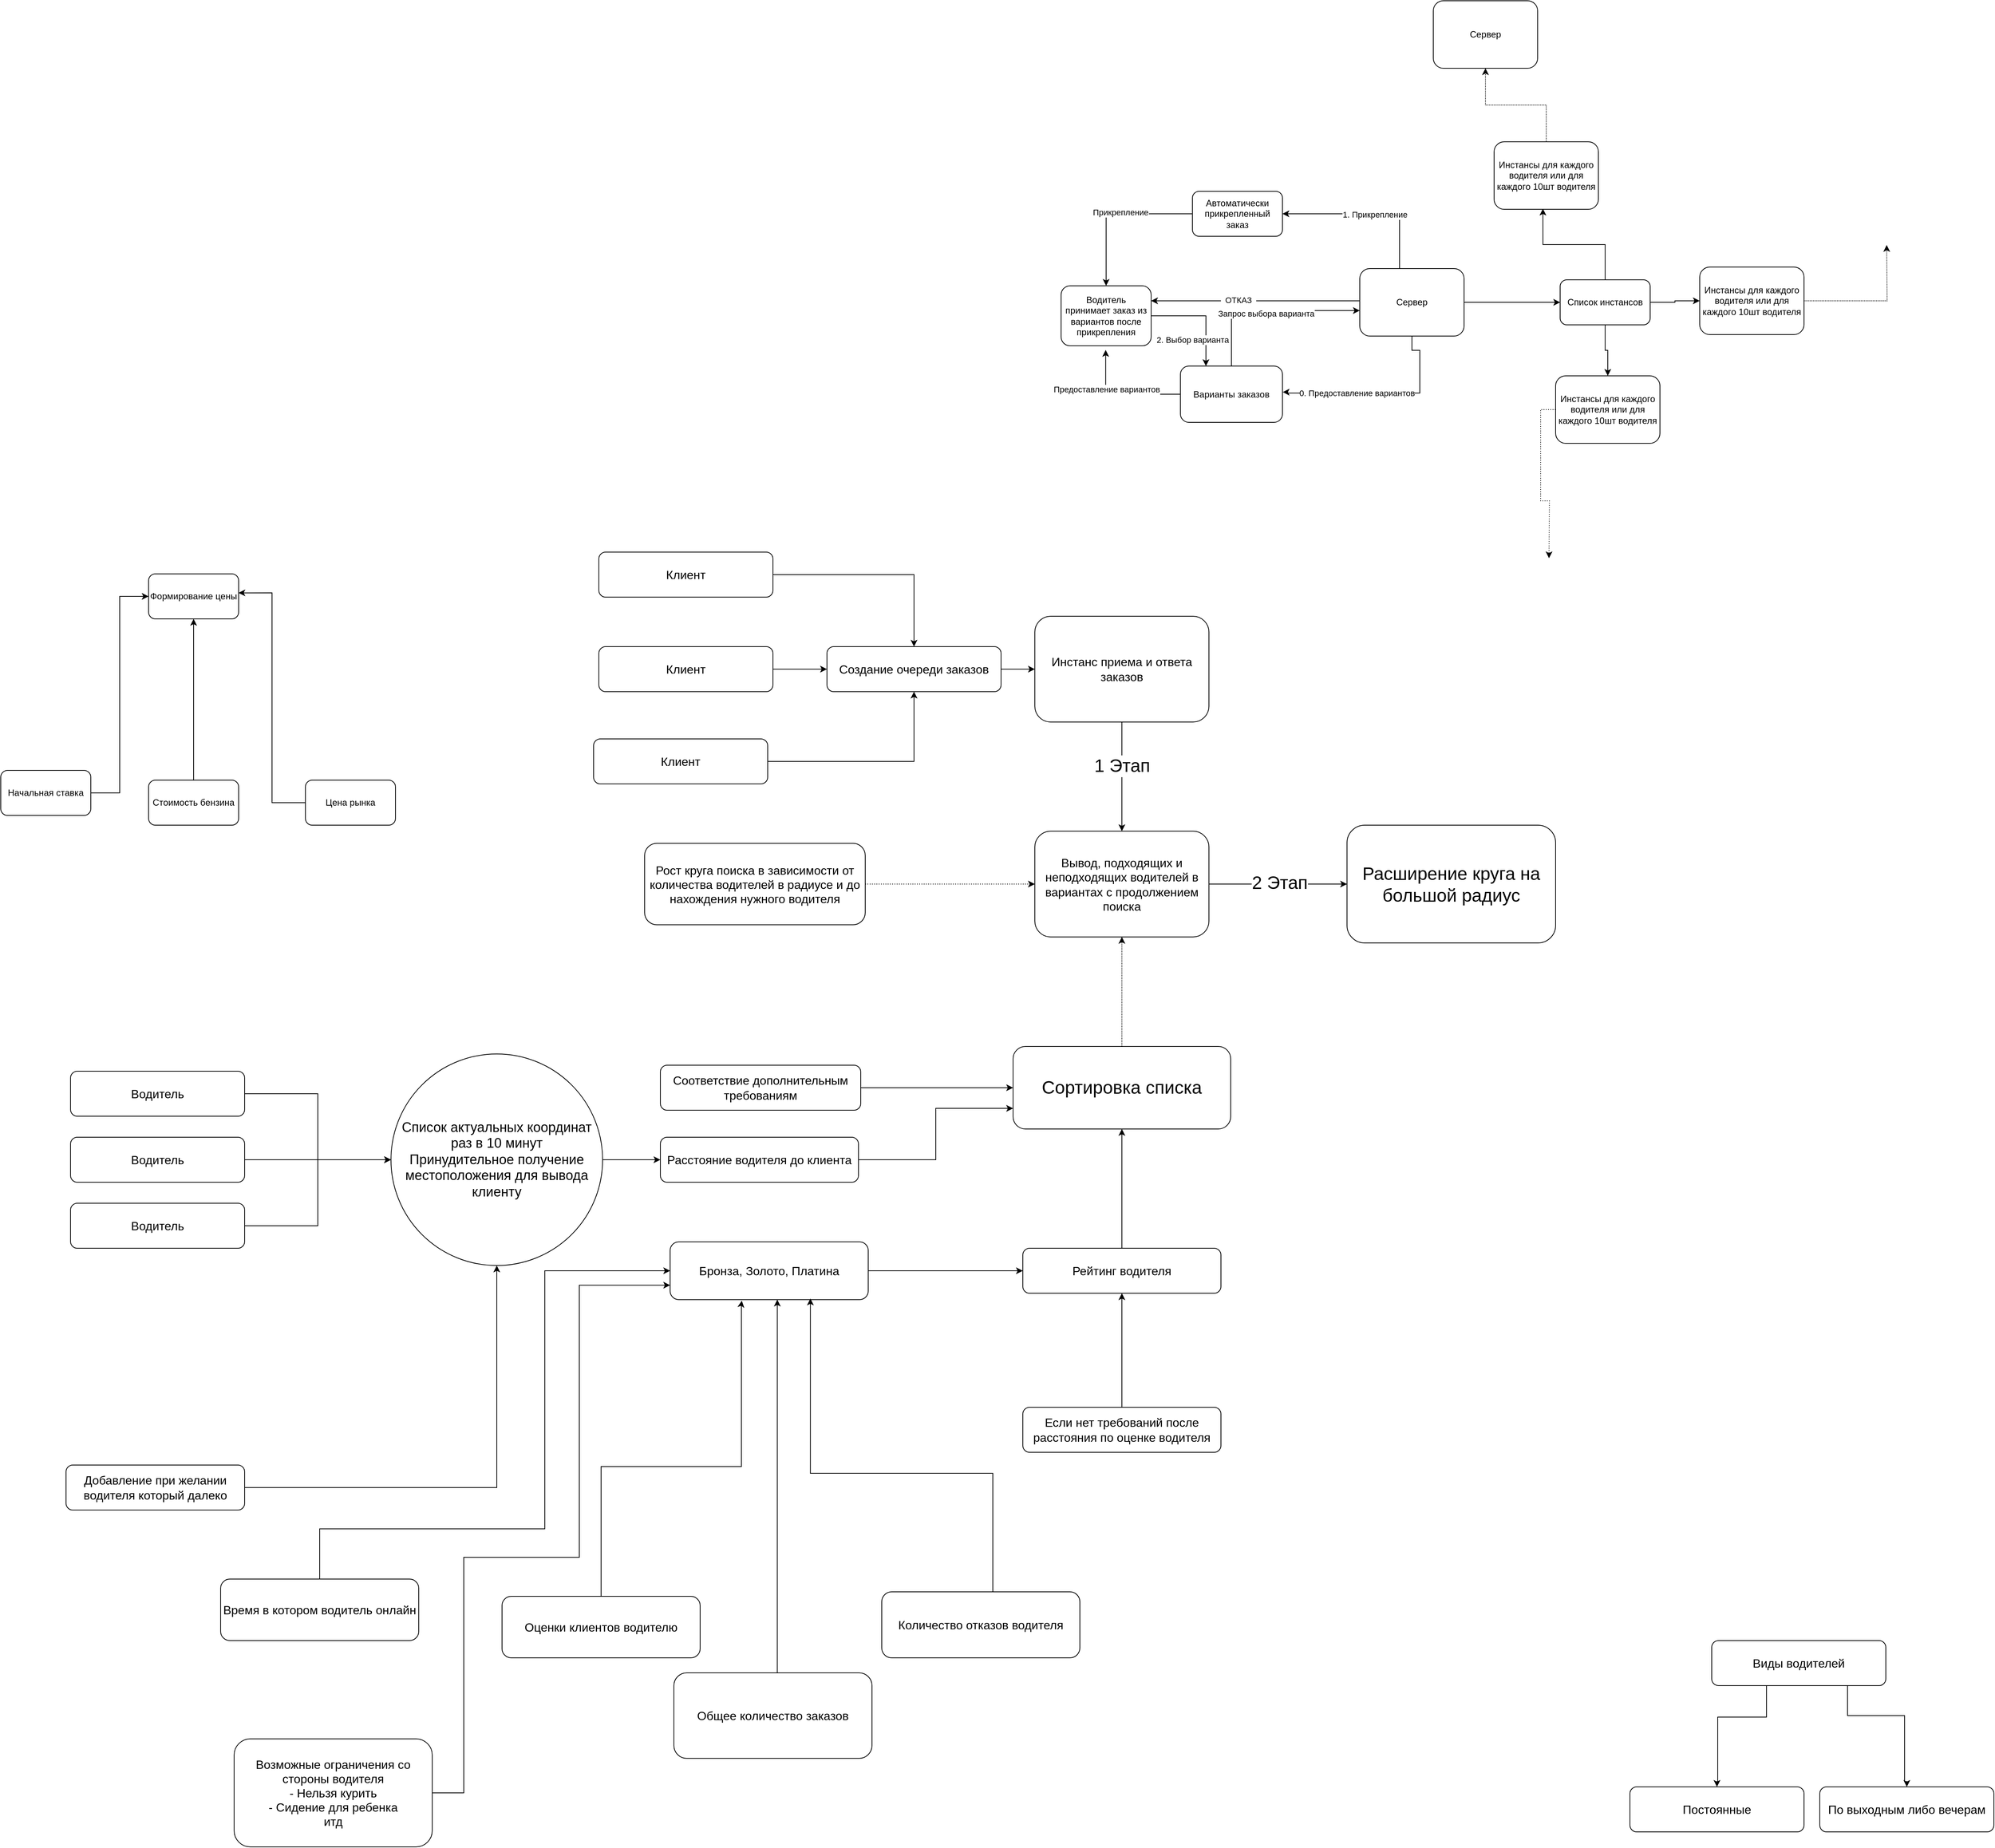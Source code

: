 <mxfile version="23.0.2" type="github">
  <diagram name="Страница — 1" id="4Fdq7J63UbBDvYKvQH6w">
    <mxGraphModel dx="3434" dy="1614" grid="0" gridSize="10" guides="1" tooltips="1" connect="1" arrows="1" fold="1" page="0" pageScale="1" pageWidth="827" pageHeight="1169" math="0" shadow="0">
      <root>
        <mxCell id="0" />
        <mxCell id="1" parent="0" />
        <mxCell id="zZ0LbbdaXUdpZdJDIYEp-39" style="edgeStyle=orthogonalEdgeStyle;rounded=0;orthogonalLoop=1;jettySize=auto;html=1;entryX=0.5;entryY=1;entryDx=0;entryDy=0;" edge="1" parent="1" source="H37WC8Knw7A9t5lJtS0E-1" target="zZ0LbbdaXUdpZdJDIYEp-36">
          <mxGeometry relative="1" as="geometry" />
        </mxCell>
        <mxCell id="H37WC8Knw7A9t5lJtS0E-1" value="Рейтинг водителя" style="rounded=1;whiteSpace=wrap;html=1;fontSize=16;" parent="1" vertex="1">
          <mxGeometry x="-442" y="1231" width="264" height="60" as="geometry" />
        </mxCell>
        <mxCell id="zZ0LbbdaXUdpZdJDIYEp-7" style="edgeStyle=orthogonalEdgeStyle;rounded=0;orthogonalLoop=1;jettySize=auto;html=1;entryX=0;entryY=0.5;entryDx=0;entryDy=0;" edge="1" parent="1" source="zZ0LbbdaXUdpZdJDIYEp-1" target="zZ0LbbdaXUdpZdJDIYEp-4">
          <mxGeometry relative="1" as="geometry" />
        </mxCell>
        <mxCell id="zZ0LbbdaXUdpZdJDIYEp-1" value="Создание очереди заказов" style="rounded=1;whiteSpace=wrap;html=1;fontSize=16;" vertex="1" parent="1">
          <mxGeometry x="-703" y="429" width="232" height="60" as="geometry" />
        </mxCell>
        <mxCell id="zZ0LbbdaXUdpZdJDIYEp-38" style="edgeStyle=orthogonalEdgeStyle;rounded=0;orthogonalLoop=1;jettySize=auto;html=1;entryX=0;entryY=0.5;entryDx=0;entryDy=0;" edge="1" parent="1" source="zZ0LbbdaXUdpZdJDIYEp-3" target="zZ0LbbdaXUdpZdJDIYEp-36">
          <mxGeometry relative="1" as="geometry" />
        </mxCell>
        <mxCell id="zZ0LbbdaXUdpZdJDIYEp-3" value="Соответствие дополнительным требованиям" style="rounded=1;whiteSpace=wrap;html=1;fontSize=16;" vertex="1" parent="1">
          <mxGeometry x="-925" y="987" width="267" height="60" as="geometry" />
        </mxCell>
        <mxCell id="zZ0LbbdaXUdpZdJDIYEp-23" style="edgeStyle=orthogonalEdgeStyle;rounded=0;orthogonalLoop=1;jettySize=auto;html=1;" edge="1" parent="1" source="zZ0LbbdaXUdpZdJDIYEp-4" target="zZ0LbbdaXUdpZdJDIYEp-22">
          <mxGeometry relative="1" as="geometry" />
        </mxCell>
        <mxCell id="zZ0LbbdaXUdpZdJDIYEp-27" value="&lt;font style=&quot;font-size: 24px;&quot;&gt;1 Этап&lt;/font&gt;" style="edgeLabel;html=1;align=center;verticalAlign=middle;resizable=0;points=[];" vertex="1" connectable="0" parent="zZ0LbbdaXUdpZdJDIYEp-23">
          <mxGeometry x="-0.214" relative="1" as="geometry">
            <mxPoint y="1" as="offset" />
          </mxGeometry>
        </mxCell>
        <mxCell id="zZ0LbbdaXUdpZdJDIYEp-4" value="Инстанс приема и ответа &lt;br&gt;заказов" style="rounded=1;whiteSpace=wrap;html=1;fontSize=16;" vertex="1" parent="1">
          <mxGeometry x="-426" y="388.5" width="232" height="141" as="geometry" />
        </mxCell>
        <mxCell id="zZ0LbbdaXUdpZdJDIYEp-6" style="edgeStyle=orthogonalEdgeStyle;rounded=0;orthogonalLoop=1;jettySize=auto;html=1;entryX=0;entryY=0.5;entryDx=0;entryDy=0;" edge="1" parent="1" source="zZ0LbbdaXUdpZdJDIYEp-5" target="zZ0LbbdaXUdpZdJDIYEp-1">
          <mxGeometry relative="1" as="geometry" />
        </mxCell>
        <mxCell id="zZ0LbbdaXUdpZdJDIYEp-5" value="Клиент" style="rounded=1;whiteSpace=wrap;html=1;fontSize=16;" vertex="1" parent="1">
          <mxGeometry x="-1007" y="429" width="232" height="60" as="geometry" />
        </mxCell>
        <mxCell id="zZ0LbbdaXUdpZdJDIYEp-10" style="edgeStyle=orthogonalEdgeStyle;rounded=0;orthogonalLoop=1;jettySize=auto;html=1;entryX=0.5;entryY=0;entryDx=0;entryDy=0;" edge="1" parent="1" source="zZ0LbbdaXUdpZdJDIYEp-8" target="zZ0LbbdaXUdpZdJDIYEp-1">
          <mxGeometry relative="1" as="geometry" />
        </mxCell>
        <mxCell id="zZ0LbbdaXUdpZdJDIYEp-8" value="Клиент" style="rounded=1;whiteSpace=wrap;html=1;fontSize=16;" vertex="1" parent="1">
          <mxGeometry x="-1007" y="303" width="232" height="60" as="geometry" />
        </mxCell>
        <mxCell id="zZ0LbbdaXUdpZdJDIYEp-11" style="edgeStyle=orthogonalEdgeStyle;rounded=0;orthogonalLoop=1;jettySize=auto;html=1;entryX=0.5;entryY=1;entryDx=0;entryDy=0;" edge="1" parent="1" source="zZ0LbbdaXUdpZdJDIYEp-9" target="zZ0LbbdaXUdpZdJDIYEp-1">
          <mxGeometry relative="1" as="geometry" />
        </mxCell>
        <mxCell id="zZ0LbbdaXUdpZdJDIYEp-9" value="Клиент" style="rounded=1;whiteSpace=wrap;html=1;fontSize=16;" vertex="1" parent="1">
          <mxGeometry x="-1014" y="552" width="232" height="60" as="geometry" />
        </mxCell>
        <mxCell id="zZ0LbbdaXUdpZdJDIYEp-43" style="edgeStyle=orthogonalEdgeStyle;rounded=0;orthogonalLoop=1;jettySize=auto;html=1;entryX=0;entryY=0.5;entryDx=0;entryDy=0;" edge="1" parent="1" source="zZ0LbbdaXUdpZdJDIYEp-14" target="zZ0LbbdaXUdpZdJDIYEp-42">
          <mxGeometry relative="1" as="geometry" />
        </mxCell>
        <mxCell id="zZ0LbbdaXUdpZdJDIYEp-14" value="Водитель" style="rounded=1;whiteSpace=wrap;html=1;fontSize=16;" vertex="1" parent="1">
          <mxGeometry x="-1711" y="995" width="232" height="60" as="geometry" />
        </mxCell>
        <mxCell id="zZ0LbbdaXUdpZdJDIYEp-45" style="edgeStyle=orthogonalEdgeStyle;rounded=0;orthogonalLoop=1;jettySize=auto;html=1;entryX=0;entryY=0.5;entryDx=0;entryDy=0;" edge="1" parent="1" source="zZ0LbbdaXUdpZdJDIYEp-15" target="zZ0LbbdaXUdpZdJDIYEp-42">
          <mxGeometry relative="1" as="geometry" />
        </mxCell>
        <mxCell id="zZ0LbbdaXUdpZdJDIYEp-15" value="Водитель" style="rounded=1;whiteSpace=wrap;html=1;fontSize=16;" vertex="1" parent="1">
          <mxGeometry x="-1711" y="1171" width="232" height="60" as="geometry" />
        </mxCell>
        <mxCell id="zZ0LbbdaXUdpZdJDIYEp-44" style="edgeStyle=orthogonalEdgeStyle;rounded=0;orthogonalLoop=1;jettySize=auto;html=1;entryX=0;entryY=0.5;entryDx=0;entryDy=0;" edge="1" parent="1" source="zZ0LbbdaXUdpZdJDIYEp-16" target="zZ0LbbdaXUdpZdJDIYEp-42">
          <mxGeometry relative="1" as="geometry" />
        </mxCell>
        <mxCell id="zZ0LbbdaXUdpZdJDIYEp-16" value="Водитель" style="rounded=1;whiteSpace=wrap;html=1;fontSize=16;" vertex="1" parent="1">
          <mxGeometry x="-1711" y="1083" width="232" height="60" as="geometry" />
        </mxCell>
        <mxCell id="zZ0LbbdaXUdpZdJDIYEp-41" style="edgeStyle=orthogonalEdgeStyle;rounded=0;orthogonalLoop=1;jettySize=auto;html=1;entryX=0;entryY=0.75;entryDx=0;entryDy=0;" edge="1" parent="1" source="zZ0LbbdaXUdpZdJDIYEp-17" target="zZ0LbbdaXUdpZdJDIYEp-36">
          <mxGeometry relative="1" as="geometry" />
        </mxCell>
        <mxCell id="zZ0LbbdaXUdpZdJDIYEp-17" value="Расстояние водителя до клиента" style="rounded=1;whiteSpace=wrap;html=1;fontSize=16;" vertex="1" parent="1">
          <mxGeometry x="-925" y="1083" width="264" height="60" as="geometry" />
        </mxCell>
        <mxCell id="zZ0LbbdaXUdpZdJDIYEp-30" style="edgeStyle=orthogonalEdgeStyle;rounded=0;orthogonalLoop=1;jettySize=auto;html=1;dashed=1;dashPattern=1 2;" edge="1" parent="1" source="zZ0LbbdaXUdpZdJDIYEp-18" target="zZ0LbbdaXUdpZdJDIYEp-22">
          <mxGeometry relative="1" as="geometry" />
        </mxCell>
        <mxCell id="zZ0LbbdaXUdpZdJDIYEp-18" value="Рост круга поиска в зависимости от количества водителей в радиусе и до нахождения нужного водителя" style="rounded=1;whiteSpace=wrap;html=1;fontSize=16;" vertex="1" parent="1">
          <mxGeometry x="-946" y="691.25" width="294" height="108.5" as="geometry" />
        </mxCell>
        <mxCell id="zZ0LbbdaXUdpZdJDIYEp-28" style="edgeStyle=orthogonalEdgeStyle;rounded=0;orthogonalLoop=1;jettySize=auto;html=1;" edge="1" parent="1" source="zZ0LbbdaXUdpZdJDIYEp-22" target="zZ0LbbdaXUdpZdJDIYEp-26">
          <mxGeometry relative="1" as="geometry" />
        </mxCell>
        <mxCell id="zZ0LbbdaXUdpZdJDIYEp-29" value="&lt;font style=&quot;font-size: 24px;&quot;&gt;2 Этап&lt;/font&gt;" style="edgeLabel;html=1;align=center;verticalAlign=middle;resizable=0;points=[];" vertex="1" connectable="0" parent="zZ0LbbdaXUdpZdJDIYEp-28">
          <mxGeometry x="0.009" y="2" relative="1" as="geometry">
            <mxPoint x="1" as="offset" />
          </mxGeometry>
        </mxCell>
        <mxCell id="zZ0LbbdaXUdpZdJDIYEp-22" value="Вывод, подходящих и неподходящих водителей в вариантах с продолжением поиска" style="rounded=1;whiteSpace=wrap;html=1;fontSize=16;" vertex="1" parent="1">
          <mxGeometry x="-426" y="675" width="232" height="141" as="geometry" />
        </mxCell>
        <mxCell id="zZ0LbbdaXUdpZdJDIYEp-26" value="&lt;font style=&quot;font-size: 24px;&quot;&gt;Расширение круга на большой радиус&lt;/font&gt;" style="rounded=1;whiteSpace=wrap;html=1;fontSize=16;" vertex="1" parent="1">
          <mxGeometry x="-10" y="667" width="278" height="157" as="geometry" />
        </mxCell>
        <mxCell id="zZ0LbbdaXUdpZdJDIYEp-37" style="edgeStyle=orthogonalEdgeStyle;rounded=0;orthogonalLoop=1;jettySize=auto;html=1;entryX=0.5;entryY=1;entryDx=0;entryDy=0;dashed=1;dashPattern=1 1;" edge="1" parent="1" source="zZ0LbbdaXUdpZdJDIYEp-36" target="zZ0LbbdaXUdpZdJDIYEp-22">
          <mxGeometry relative="1" as="geometry" />
        </mxCell>
        <mxCell id="zZ0LbbdaXUdpZdJDIYEp-36" value="&lt;font style=&quot;font-size: 24px;&quot;&gt;Сортировка списка&lt;/font&gt;" style="rounded=1;whiteSpace=wrap;html=1;" vertex="1" parent="1">
          <mxGeometry x="-455" y="962" width="290" height="110" as="geometry" />
        </mxCell>
        <mxCell id="zZ0LbbdaXUdpZdJDIYEp-46" style="edgeStyle=orthogonalEdgeStyle;rounded=0;orthogonalLoop=1;jettySize=auto;html=1;" edge="1" parent="1" source="zZ0LbbdaXUdpZdJDIYEp-42" target="zZ0LbbdaXUdpZdJDIYEp-17">
          <mxGeometry relative="1" as="geometry" />
        </mxCell>
        <mxCell id="zZ0LbbdaXUdpZdJDIYEp-42" value="&lt;span style=&quot;font-size: 18px;&quot;&gt;Список актуальных координат раз в 10 минут&lt;br&gt;Принудительное получение местоположения для вывода клиенту&lt;br&gt;&lt;/span&gt;" style="ellipse;whiteSpace=wrap;html=1;aspect=fixed;" vertex="1" parent="1">
          <mxGeometry x="-1284" y="972" width="282" height="282" as="geometry" />
        </mxCell>
        <mxCell id="zZ0LbbdaXUdpZdJDIYEp-48" style="edgeStyle=orthogonalEdgeStyle;rounded=0;orthogonalLoop=1;jettySize=auto;html=1;entryX=0.5;entryY=1;entryDx=0;entryDy=0;" edge="1" parent="1" source="zZ0LbbdaXUdpZdJDIYEp-47" target="zZ0LbbdaXUdpZdJDIYEp-42">
          <mxGeometry relative="1" as="geometry" />
        </mxCell>
        <mxCell id="zZ0LbbdaXUdpZdJDIYEp-47" value="&lt;font size=&quot;3&quot;&gt;Добавление при желании водителя который далеко&lt;/font&gt;" style="rounded=1;whiteSpace=wrap;html=1;" vertex="1" parent="1">
          <mxGeometry x="-1717" y="1520" width="238" height="60" as="geometry" />
        </mxCell>
        <mxCell id="zZ0LbbdaXUdpZdJDIYEp-51" style="edgeStyle=orthogonalEdgeStyle;rounded=0;orthogonalLoop=1;jettySize=auto;html=1;entryX=0.5;entryY=1;entryDx=0;entryDy=0;" edge="1" parent="1" source="zZ0LbbdaXUdpZdJDIYEp-50" target="H37WC8Knw7A9t5lJtS0E-1">
          <mxGeometry relative="1" as="geometry" />
        </mxCell>
        <mxCell id="zZ0LbbdaXUdpZdJDIYEp-50" value="Если нет требований после расстояния по оценке водителя" style="rounded=1;whiteSpace=wrap;html=1;fontSize=16;" vertex="1" parent="1">
          <mxGeometry x="-442" y="1443" width="264" height="60" as="geometry" />
        </mxCell>
        <mxCell id="zZ0LbbdaXUdpZdJDIYEp-85" style="edgeStyle=orthogonalEdgeStyle;rounded=0;orthogonalLoop=1;jettySize=auto;html=1;" edge="1" parent="1" source="zZ0LbbdaXUdpZdJDIYEp-53" target="H37WC8Knw7A9t5lJtS0E-1">
          <mxGeometry relative="1" as="geometry" />
        </mxCell>
        <mxCell id="zZ0LbbdaXUdpZdJDIYEp-53" value="Бронза, Золото, Платина" style="rounded=1;whiteSpace=wrap;html=1;fontSize=16;" vertex="1" parent="1">
          <mxGeometry x="-912" y="1222.5" width="264" height="77" as="geometry" />
        </mxCell>
        <mxCell id="zZ0LbbdaXUdpZdJDIYEp-56" style="edgeStyle=orthogonalEdgeStyle;rounded=0;orthogonalLoop=1;jettySize=auto;html=1;exitX=0.5;exitY=0;exitDx=0;exitDy=0;entryX=0.362;entryY=1.018;entryDx=0;entryDy=0;entryPerimeter=0;" edge="1" parent="1" source="zZ0LbbdaXUdpZdJDIYEp-55" target="zZ0LbbdaXUdpZdJDIYEp-53">
          <mxGeometry relative="1" as="geometry">
            <mxPoint x="-813" y="1648" as="sourcePoint" />
            <mxPoint x="-809.624" y="1301.656" as="targetPoint" />
            <Array as="points">
              <mxPoint x="-1004" y="1522" />
              <mxPoint x="-817" y="1522" />
              <mxPoint x="-817" y="1305" />
            </Array>
          </mxGeometry>
        </mxCell>
        <mxCell id="zZ0LbbdaXUdpZdJDIYEp-55" value="Оценки клиентов водителю" style="rounded=1;whiteSpace=wrap;html=1;fontSize=16;" vertex="1" parent="1">
          <mxGeometry x="-1136" y="1695" width="264" height="82" as="geometry" />
        </mxCell>
        <mxCell id="zZ0LbbdaXUdpZdJDIYEp-58" style="edgeStyle=orthogonalEdgeStyle;rounded=0;orthogonalLoop=1;jettySize=auto;html=1;entryX=0.708;entryY=0.981;entryDx=0;entryDy=0;entryPerimeter=0;exitX=0.5;exitY=0;exitDx=0;exitDy=0;" edge="1" parent="1" source="zZ0LbbdaXUdpZdJDIYEp-57" target="zZ0LbbdaXUdpZdJDIYEp-53">
          <mxGeometry relative="1" as="geometry">
            <Array as="points">
              <mxPoint x="-482" y="1531" />
              <mxPoint x="-725" y="1531" />
            </Array>
          </mxGeometry>
        </mxCell>
        <mxCell id="zZ0LbbdaXUdpZdJDIYEp-57" value="Количество отказов водителя" style="rounded=1;whiteSpace=wrap;html=1;fontSize=16;" vertex="1" parent="1">
          <mxGeometry x="-630" y="1689" width="264" height="88" as="geometry" />
        </mxCell>
        <mxCell id="zZ0LbbdaXUdpZdJDIYEp-61" style="edgeStyle=orthogonalEdgeStyle;rounded=0;orthogonalLoop=1;jettySize=auto;html=1;entryX=0.541;entryY=1;entryDx=0;entryDy=0;exitX=0.5;exitY=0;exitDx=0;exitDy=0;entryPerimeter=0;" edge="1" parent="1" source="zZ0LbbdaXUdpZdJDIYEp-68" target="zZ0LbbdaXUdpZdJDIYEp-53">
          <mxGeometry relative="1" as="geometry">
            <mxPoint x="-1079" y="1648" as="sourcePoint" />
            <Array as="points">
              <mxPoint x="-769" y="1797" />
            </Array>
          </mxGeometry>
        </mxCell>
        <mxCell id="zZ0LbbdaXUdpZdJDIYEp-66" style="edgeStyle=orthogonalEdgeStyle;rounded=0;orthogonalLoop=1;jettySize=auto;html=1;entryX=0.5;entryY=0;entryDx=0;entryDy=0;" edge="1" parent="1" source="zZ0LbbdaXUdpZdJDIYEp-62" target="zZ0LbbdaXUdpZdJDIYEp-65">
          <mxGeometry relative="1" as="geometry">
            <Array as="points">
              <mxPoint x="549" y="1856" />
              <mxPoint x="484" y="1856" />
              <mxPoint x="484" y="1942" />
            </Array>
          </mxGeometry>
        </mxCell>
        <mxCell id="zZ0LbbdaXUdpZdJDIYEp-67" style="edgeStyle=orthogonalEdgeStyle;rounded=0;orthogonalLoop=1;jettySize=auto;html=1;entryX=0.5;entryY=0;entryDx=0;entryDy=0;" edge="1" parent="1" source="zZ0LbbdaXUdpZdJDIYEp-62" target="zZ0LbbdaXUdpZdJDIYEp-64">
          <mxGeometry relative="1" as="geometry">
            <Array as="points">
              <mxPoint x="657" y="1854" />
              <mxPoint x="733" y="1854" />
              <mxPoint x="733" y="1942" />
            </Array>
          </mxGeometry>
        </mxCell>
        <mxCell id="zZ0LbbdaXUdpZdJDIYEp-62" value="Виды водителей" style="rounded=1;whiteSpace=wrap;html=1;fontSize=16;" vertex="1" parent="1">
          <mxGeometry x="476" y="1754" width="232" height="60" as="geometry" />
        </mxCell>
        <mxCell id="zZ0LbbdaXUdpZdJDIYEp-64" value="По выходным либо вечерам" style="rounded=1;whiteSpace=wrap;html=1;fontSize=16;" vertex="1" parent="1">
          <mxGeometry x="620" y="1949" width="232" height="60" as="geometry" />
        </mxCell>
        <mxCell id="zZ0LbbdaXUdpZdJDIYEp-65" value="Постоянные" style="rounded=1;whiteSpace=wrap;html=1;fontSize=16;" vertex="1" parent="1">
          <mxGeometry x="367" y="1949" width="232" height="60" as="geometry" />
        </mxCell>
        <mxCell id="zZ0LbbdaXUdpZdJDIYEp-68" value="Общее количество заказов" style="rounded=1;whiteSpace=wrap;html=1;fontSize=16;" vertex="1" parent="1">
          <mxGeometry x="-907" y="1797" width="264" height="114" as="geometry" />
        </mxCell>
        <mxCell id="zZ0LbbdaXUdpZdJDIYEp-69" value="Формирование цены" style="rounded=1;whiteSpace=wrap;html=1;" vertex="1" parent="1">
          <mxGeometry x="-1607" y="332" width="120" height="60" as="geometry" />
        </mxCell>
        <mxCell id="zZ0LbbdaXUdpZdJDIYEp-71" style="edgeStyle=orthogonalEdgeStyle;rounded=0;orthogonalLoop=1;jettySize=auto;html=1;entryX=0;entryY=0.5;entryDx=0;entryDy=0;" edge="1" parent="1" source="zZ0LbbdaXUdpZdJDIYEp-70" target="zZ0LbbdaXUdpZdJDIYEp-69">
          <mxGeometry relative="1" as="geometry" />
        </mxCell>
        <mxCell id="zZ0LbbdaXUdpZdJDIYEp-70" value="Начальная ставка" style="rounded=1;whiteSpace=wrap;html=1;" vertex="1" parent="1">
          <mxGeometry x="-1804" y="594" width="120" height="60" as="geometry" />
        </mxCell>
        <mxCell id="zZ0LbbdaXUdpZdJDIYEp-73" style="edgeStyle=orthogonalEdgeStyle;rounded=0;orthogonalLoop=1;jettySize=auto;html=1;entryX=0.5;entryY=1;entryDx=0;entryDy=0;" edge="1" parent="1" source="zZ0LbbdaXUdpZdJDIYEp-72" target="zZ0LbbdaXUdpZdJDIYEp-69">
          <mxGeometry relative="1" as="geometry" />
        </mxCell>
        <mxCell id="zZ0LbbdaXUdpZdJDIYEp-72" value="Стоимость бензина" style="rounded=1;whiteSpace=wrap;html=1;" vertex="1" parent="1">
          <mxGeometry x="-1607" y="607" width="120" height="60" as="geometry" />
        </mxCell>
        <mxCell id="zZ0LbbdaXUdpZdJDIYEp-74" value="Цена рынка" style="rounded=1;whiteSpace=wrap;html=1;" vertex="1" parent="1">
          <mxGeometry x="-1398" y="607" width="120" height="60" as="geometry" />
        </mxCell>
        <mxCell id="zZ0LbbdaXUdpZdJDIYEp-75" style="edgeStyle=orthogonalEdgeStyle;rounded=0;orthogonalLoop=1;jettySize=auto;html=1;entryX=0.998;entryY=0.422;entryDx=0;entryDy=0;entryPerimeter=0;" edge="1" parent="1" source="zZ0LbbdaXUdpZdJDIYEp-74" target="zZ0LbbdaXUdpZdJDIYEp-69">
          <mxGeometry relative="1" as="geometry" />
        </mxCell>
        <mxCell id="zZ0LbbdaXUdpZdJDIYEp-91" style="edgeStyle=orthogonalEdgeStyle;rounded=0;orthogonalLoop=1;jettySize=auto;html=1;entryX=0.25;entryY=0;entryDx=0;entryDy=0;" edge="1" parent="1" source="zZ0LbbdaXUdpZdJDIYEp-76" target="zZ0LbbdaXUdpZdJDIYEp-78">
          <mxGeometry relative="1" as="geometry" />
        </mxCell>
        <mxCell id="zZ0LbbdaXUdpZdJDIYEp-98" value="2. Выбор варианта" style="edgeLabel;html=1;align=center;verticalAlign=middle;resizable=0;points=[];" vertex="1" connectable="0" parent="zZ0LbbdaXUdpZdJDIYEp-91">
          <mxGeometry x="-0.341" y="-1" relative="1" as="geometry">
            <mxPoint x="9" y="31" as="offset" />
          </mxGeometry>
        </mxCell>
        <mxCell id="zZ0LbbdaXUdpZdJDIYEp-76" value="Водитель&lt;br&gt;принимает заказ из вариантов после прикрепления" style="rounded=1;whiteSpace=wrap;html=1;" vertex="1" parent="1">
          <mxGeometry x="-391" y="-52" width="120" height="80" as="geometry" />
        </mxCell>
        <mxCell id="zZ0LbbdaXUdpZdJDIYEp-87" style="edgeStyle=orthogonalEdgeStyle;rounded=0;orthogonalLoop=1;jettySize=auto;html=1;entryX=1;entryY=0.5;entryDx=0;entryDy=0;" edge="1" parent="1" source="zZ0LbbdaXUdpZdJDIYEp-77" target="zZ0LbbdaXUdpZdJDIYEp-79">
          <mxGeometry relative="1" as="geometry">
            <Array as="points">
              <mxPoint x="60" y="-148" />
            </Array>
          </mxGeometry>
        </mxCell>
        <mxCell id="zZ0LbbdaXUdpZdJDIYEp-96" value="1. Прикрепление" style="edgeLabel;html=1;align=center;verticalAlign=middle;resizable=0;points=[];" vertex="1" connectable="0" parent="zZ0LbbdaXUdpZdJDIYEp-87">
          <mxGeometry x="-0.071" y="1" relative="1" as="geometry">
            <mxPoint as="offset" />
          </mxGeometry>
        </mxCell>
        <mxCell id="zZ0LbbdaXUdpZdJDIYEp-93" style="edgeStyle=orthogonalEdgeStyle;rounded=0;orthogonalLoop=1;jettySize=auto;html=1;entryX=1;entryY=0.25;entryDx=0;entryDy=0;" edge="1" parent="1" source="zZ0LbbdaXUdpZdJDIYEp-77" target="zZ0LbbdaXUdpZdJDIYEp-76">
          <mxGeometry relative="1" as="geometry">
            <Array as="points">
              <mxPoint x="-66" y="-32" />
              <mxPoint x="-66" y="-32" />
            </Array>
          </mxGeometry>
        </mxCell>
        <mxCell id="zZ0LbbdaXUdpZdJDIYEp-94" value="&amp;nbsp; ОТКАЗ&amp;nbsp;&amp;nbsp;" style="edgeLabel;html=1;align=center;verticalAlign=middle;resizable=0;points=[];" vertex="1" connectable="0" parent="zZ0LbbdaXUdpZdJDIYEp-93">
          <mxGeometry x="0.169" y="-1" relative="1" as="geometry">
            <mxPoint as="offset" />
          </mxGeometry>
        </mxCell>
        <mxCell id="zZ0LbbdaXUdpZdJDIYEp-108" style="edgeStyle=orthogonalEdgeStyle;rounded=0;orthogonalLoop=1;jettySize=auto;html=1;entryX=0;entryY=0.5;entryDx=0;entryDy=0;" edge="1" parent="1" source="zZ0LbbdaXUdpZdJDIYEp-77" target="zZ0LbbdaXUdpZdJDIYEp-102">
          <mxGeometry relative="1" as="geometry" />
        </mxCell>
        <mxCell id="zZ0LbbdaXUdpZdJDIYEp-77" value="Сервер" style="rounded=1;whiteSpace=wrap;html=1;" vertex="1" parent="1">
          <mxGeometry x="7" y="-75" width="139" height="90" as="geometry" />
        </mxCell>
        <mxCell id="zZ0LbbdaXUdpZdJDIYEp-92" style="edgeStyle=orthogonalEdgeStyle;rounded=0;orthogonalLoop=1;jettySize=auto;html=1;" edge="1" parent="1" source="zZ0LbbdaXUdpZdJDIYEp-78" target="zZ0LbbdaXUdpZdJDIYEp-77">
          <mxGeometry relative="1" as="geometry">
            <Array as="points">
              <mxPoint x="-164" y="-19" />
            </Array>
          </mxGeometry>
        </mxCell>
        <mxCell id="zZ0LbbdaXUdpZdJDIYEp-99" value="Запрос выбора варианта" style="edgeLabel;html=1;align=center;verticalAlign=middle;resizable=0;points=[];" vertex="1" connectable="0" parent="zZ0LbbdaXUdpZdJDIYEp-92">
          <mxGeometry x="-0.026" y="-4" relative="1" as="geometry">
            <mxPoint as="offset" />
          </mxGeometry>
        </mxCell>
        <mxCell id="zZ0LbbdaXUdpZdJDIYEp-78" value="Варианты заказов" style="rounded=1;whiteSpace=wrap;html=1;" vertex="1" parent="1">
          <mxGeometry x="-232" y="55" width="136" height="75" as="geometry" />
        </mxCell>
        <mxCell id="zZ0LbbdaXUdpZdJDIYEp-88" style="edgeStyle=orthogonalEdgeStyle;rounded=0;orthogonalLoop=1;jettySize=auto;html=1;entryX=0.5;entryY=0;entryDx=0;entryDy=0;" edge="1" parent="1" source="zZ0LbbdaXUdpZdJDIYEp-79" target="zZ0LbbdaXUdpZdJDIYEp-76">
          <mxGeometry relative="1" as="geometry" />
        </mxCell>
        <mxCell id="zZ0LbbdaXUdpZdJDIYEp-97" value="Прикрепление" style="edgeLabel;html=1;align=center;verticalAlign=middle;resizable=0;points=[];" vertex="1" connectable="0" parent="zZ0LbbdaXUdpZdJDIYEp-88">
          <mxGeometry x="-0.092" y="-2" relative="1" as="geometry">
            <mxPoint as="offset" />
          </mxGeometry>
        </mxCell>
        <mxCell id="zZ0LbbdaXUdpZdJDIYEp-79" value="Автоматически прикрепленный заказ" style="rounded=1;whiteSpace=wrap;html=1;" vertex="1" parent="1">
          <mxGeometry x="-216" y="-178" width="120" height="60" as="geometry" />
        </mxCell>
        <mxCell id="zZ0LbbdaXUdpZdJDIYEp-82" style="edgeStyle=orthogonalEdgeStyle;rounded=0;orthogonalLoop=1;jettySize=auto;html=1;entryX=0;entryY=0.5;entryDx=0;entryDy=0;" edge="1" parent="1" source="zZ0LbbdaXUdpZdJDIYEp-81" target="zZ0LbbdaXUdpZdJDIYEp-53">
          <mxGeometry relative="1" as="geometry">
            <Array as="points">
              <mxPoint x="-1379" y="1605" />
              <mxPoint x="-1079" y="1605" />
              <mxPoint x="-1079" y="1261" />
            </Array>
          </mxGeometry>
        </mxCell>
        <mxCell id="zZ0LbbdaXUdpZdJDIYEp-81" value="Время в котором водитель онлайн" style="rounded=1;whiteSpace=wrap;html=1;fontSize=16;" vertex="1" parent="1">
          <mxGeometry x="-1511" y="1672" width="264" height="82" as="geometry" />
        </mxCell>
        <mxCell id="zZ0LbbdaXUdpZdJDIYEp-84" style="edgeStyle=orthogonalEdgeStyle;rounded=0;orthogonalLoop=1;jettySize=auto;html=1;entryX=0;entryY=0.75;entryDx=0;entryDy=0;" edge="1" parent="1" source="zZ0LbbdaXUdpZdJDIYEp-83" target="zZ0LbbdaXUdpZdJDIYEp-53">
          <mxGeometry relative="1" as="geometry">
            <Array as="points">
              <mxPoint x="-1187" y="1957" />
              <mxPoint x="-1187" y="1643" />
              <mxPoint x="-1033" y="1643" />
              <mxPoint x="-1033" y="1280" />
            </Array>
          </mxGeometry>
        </mxCell>
        <mxCell id="zZ0LbbdaXUdpZdJDIYEp-83" value="Возможные ограничения со стороны водителя&lt;br&gt;- Нельзя курить&lt;br&gt;- Сидение для ребенка&lt;br&gt;итд" style="rounded=1;whiteSpace=wrap;html=1;fontSize=16;" vertex="1" parent="1">
          <mxGeometry x="-1493" y="1885" width="264" height="144" as="geometry" />
        </mxCell>
        <mxCell id="zZ0LbbdaXUdpZdJDIYEp-89" style="edgeStyle=orthogonalEdgeStyle;rounded=0;orthogonalLoop=1;jettySize=auto;html=1;entryX=1.002;entryY=0.462;entryDx=0;entryDy=0;entryPerimeter=0;exitX=0.5;exitY=1;exitDx=0;exitDy=0;" edge="1" parent="1" source="zZ0LbbdaXUdpZdJDIYEp-77" target="zZ0LbbdaXUdpZdJDIYEp-78">
          <mxGeometry relative="1" as="geometry">
            <mxPoint x="73.064" y="15.0" as="sourcePoint" />
            <mxPoint x="-81.474" y="88.675" as="targetPoint" />
            <Array as="points">
              <mxPoint x="87" y="34" />
              <mxPoint x="87" y="91" />
              <mxPoint x="-89" y="91" />
              <mxPoint x="-89" y="90" />
            </Array>
          </mxGeometry>
        </mxCell>
        <mxCell id="zZ0LbbdaXUdpZdJDIYEp-100" value="0. Предоставление вариантов" style="edgeLabel;html=1;align=center;verticalAlign=middle;resizable=0;points=[];" vertex="1" connectable="0" parent="zZ0LbbdaXUdpZdJDIYEp-89">
          <mxGeometry x="0.262" relative="1" as="geometry">
            <mxPoint as="offset" />
          </mxGeometry>
        </mxCell>
        <mxCell id="zZ0LbbdaXUdpZdJDIYEp-90" style="edgeStyle=orthogonalEdgeStyle;rounded=0;orthogonalLoop=1;jettySize=auto;html=1;entryX=0.495;entryY=1.069;entryDx=0;entryDy=0;entryPerimeter=0;" edge="1" parent="1" source="zZ0LbbdaXUdpZdJDIYEp-78" target="zZ0LbbdaXUdpZdJDIYEp-76">
          <mxGeometry relative="1" as="geometry" />
        </mxCell>
        <mxCell id="zZ0LbbdaXUdpZdJDIYEp-101" value="&amp;nbsp;Предоставление вариантов" style="edgeLabel;html=1;align=center;verticalAlign=middle;resizable=0;points=[];" vertex="1" connectable="0" parent="zZ0LbbdaXUdpZdJDIYEp-90">
          <mxGeometry x="0.34" y="1" relative="1" as="geometry">
            <mxPoint as="offset" />
          </mxGeometry>
        </mxCell>
        <mxCell id="zZ0LbbdaXUdpZdJDIYEp-110" style="edgeStyle=orthogonalEdgeStyle;rounded=0;orthogonalLoop=1;jettySize=auto;html=1;entryX=0.5;entryY=0;entryDx=0;entryDy=0;" edge="1" parent="1" source="zZ0LbbdaXUdpZdJDIYEp-102" target="zZ0LbbdaXUdpZdJDIYEp-106">
          <mxGeometry relative="1" as="geometry" />
        </mxCell>
        <mxCell id="zZ0LbbdaXUdpZdJDIYEp-112" style="edgeStyle=orthogonalEdgeStyle;rounded=0;orthogonalLoop=1;jettySize=auto;html=1;entryX=0;entryY=0.5;entryDx=0;entryDy=0;" edge="1" parent="1" source="zZ0LbbdaXUdpZdJDIYEp-102" target="zZ0LbbdaXUdpZdJDIYEp-111">
          <mxGeometry relative="1" as="geometry" />
        </mxCell>
        <mxCell id="zZ0LbbdaXUdpZdJDIYEp-102" value="Список инстансов" style="rounded=1;whiteSpace=wrap;html=1;" vertex="1" parent="1">
          <mxGeometry x="274" y="-60" width="120" height="60" as="geometry" />
        </mxCell>
        <mxCell id="zZ0LbbdaXUdpZdJDIYEp-114" style="edgeStyle=orthogonalEdgeStyle;rounded=0;orthogonalLoop=1;jettySize=auto;html=1;entryX=0.5;entryY=1;entryDx=0;entryDy=0;dashed=1;dashPattern=1 1;" edge="1" parent="1" source="zZ0LbbdaXUdpZdJDIYEp-103" target="zZ0LbbdaXUdpZdJDIYEp-113">
          <mxGeometry relative="1" as="geometry" />
        </mxCell>
        <mxCell id="zZ0LbbdaXUdpZdJDIYEp-103" value="Инстансы для каждого водителя или для каждого 10шт водителя" style="rounded=1;whiteSpace=wrap;html=1;" vertex="1" parent="1">
          <mxGeometry x="186" y="-244" width="139" height="90" as="geometry" />
        </mxCell>
        <mxCell id="zZ0LbbdaXUdpZdJDIYEp-115" style="edgeStyle=orthogonalEdgeStyle;rounded=0;orthogonalLoop=1;jettySize=auto;html=1;dashed=1;dashPattern=1 2;" edge="1" parent="1" source="zZ0LbbdaXUdpZdJDIYEp-106">
          <mxGeometry relative="1" as="geometry">
            <mxPoint x="259.167" y="311.167" as="targetPoint" />
          </mxGeometry>
        </mxCell>
        <mxCell id="zZ0LbbdaXUdpZdJDIYEp-106" value="Инстансы для каждого водителя или для каждого 10шт водителя" style="rounded=1;whiteSpace=wrap;html=1;" vertex="1" parent="1">
          <mxGeometry x="268" y="68" width="139" height="90" as="geometry" />
        </mxCell>
        <mxCell id="zZ0LbbdaXUdpZdJDIYEp-109" style="edgeStyle=orthogonalEdgeStyle;rounded=0;orthogonalLoop=1;jettySize=auto;html=1;entryX=0.468;entryY=0.991;entryDx=0;entryDy=0;entryPerimeter=0;" edge="1" parent="1" source="zZ0LbbdaXUdpZdJDIYEp-102" target="zZ0LbbdaXUdpZdJDIYEp-103">
          <mxGeometry relative="1" as="geometry" />
        </mxCell>
        <mxCell id="zZ0LbbdaXUdpZdJDIYEp-116" style="edgeStyle=orthogonalEdgeStyle;rounded=0;orthogonalLoop=1;jettySize=auto;html=1;dashed=1;dashPattern=1 1;" edge="1" parent="1" source="zZ0LbbdaXUdpZdJDIYEp-111">
          <mxGeometry relative="1" as="geometry">
            <mxPoint x="709.167" y="-106.333" as="targetPoint" />
          </mxGeometry>
        </mxCell>
        <mxCell id="zZ0LbbdaXUdpZdJDIYEp-111" value="Инстансы для каждого водителя или для каждого 10шт водителя" style="rounded=1;whiteSpace=wrap;html=1;" vertex="1" parent="1">
          <mxGeometry x="460" y="-77" width="139" height="90" as="geometry" />
        </mxCell>
        <mxCell id="zZ0LbbdaXUdpZdJDIYEp-113" value="Сервер" style="rounded=1;whiteSpace=wrap;html=1;" vertex="1" parent="1">
          <mxGeometry x="105" y="-432" width="139" height="90" as="geometry" />
        </mxCell>
      </root>
    </mxGraphModel>
  </diagram>
</mxfile>

